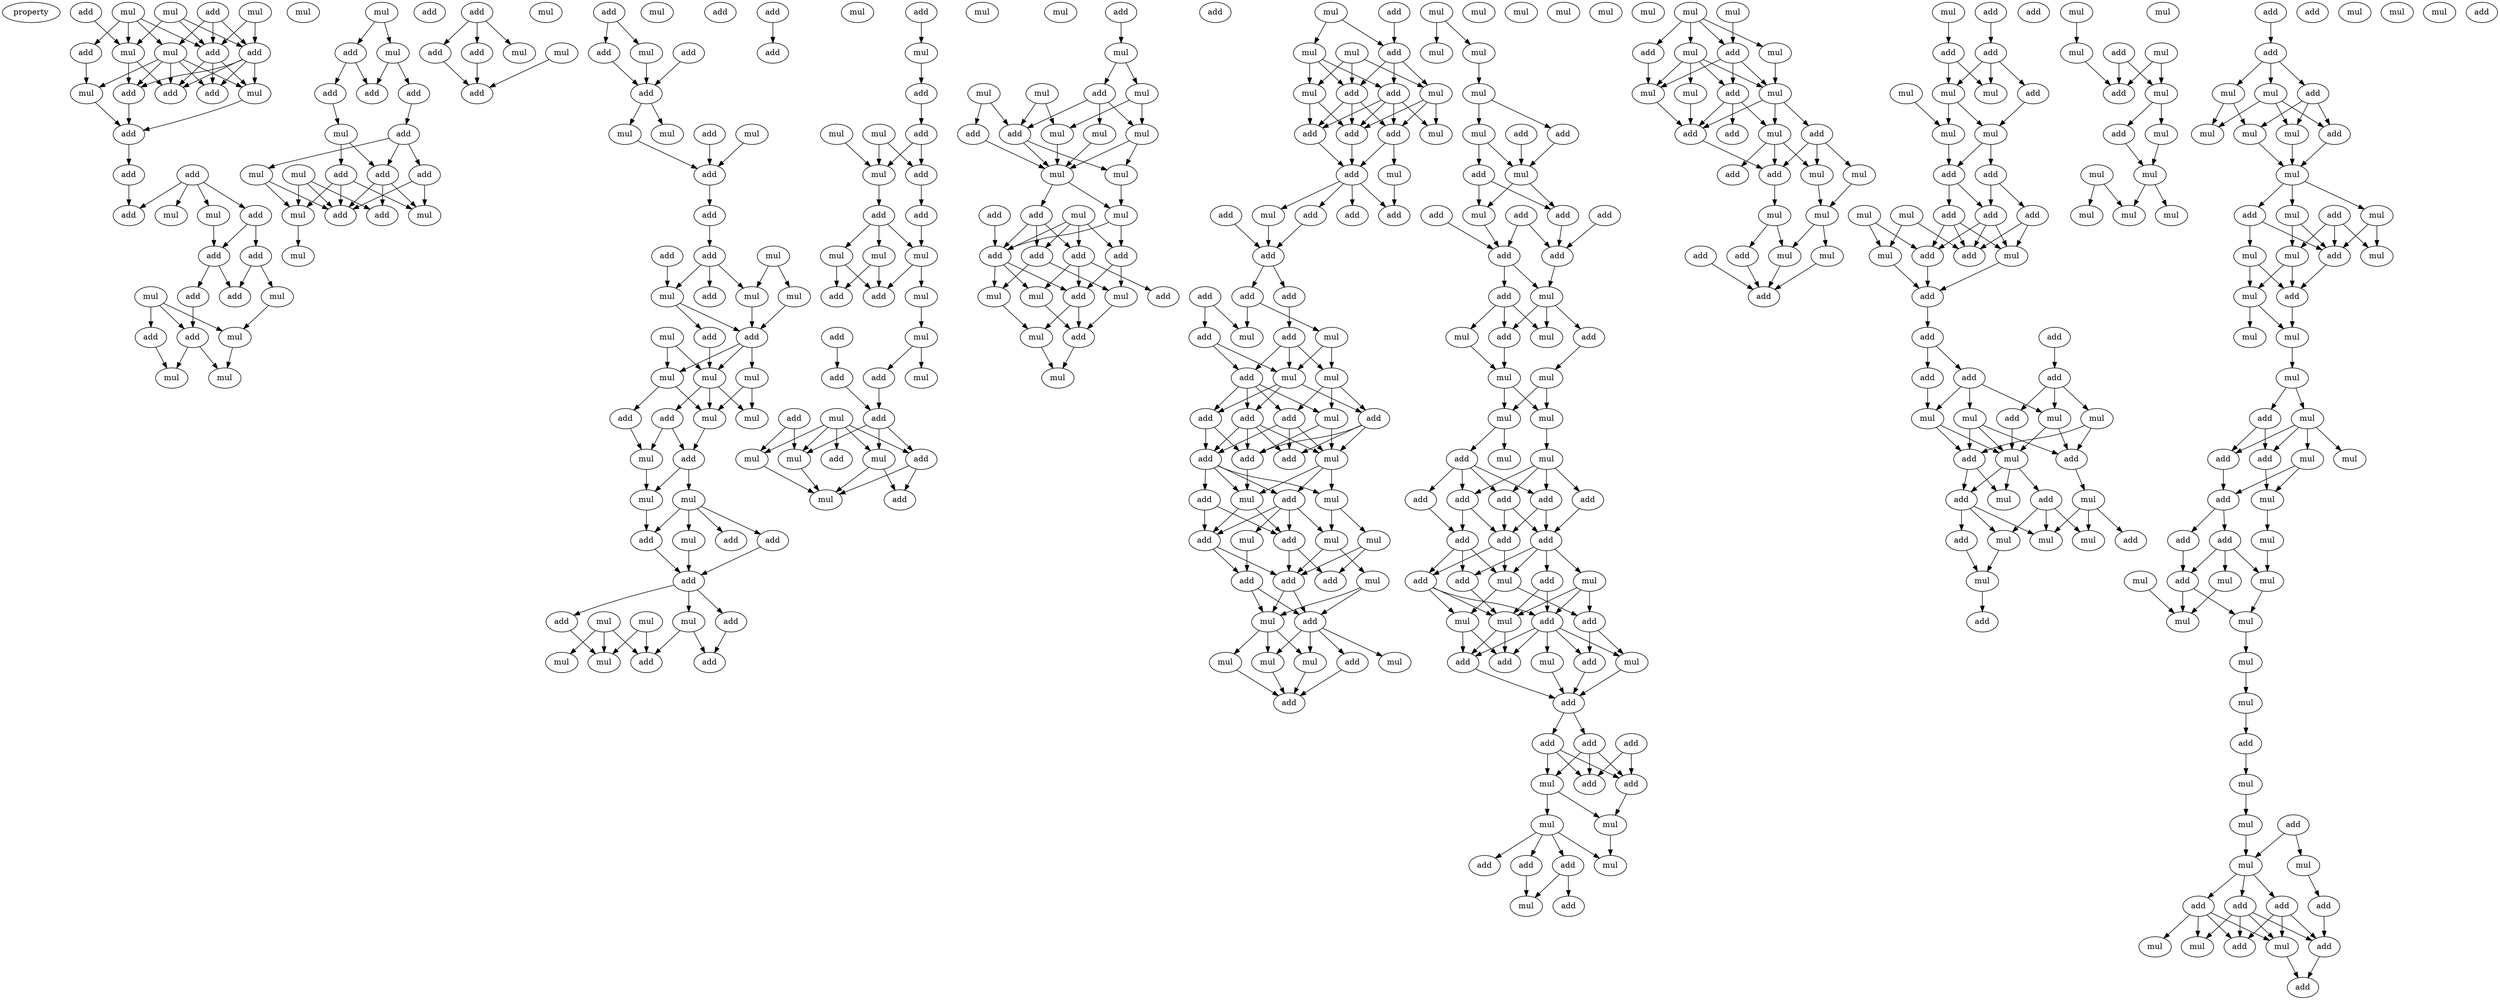 digraph {
    node [fontcolor=black]
    property [mul=2,lf=1.9]
    0 [ label = add ];
    1 [ label = mul ];
    2 [ label = add ];
    3 [ label = mul ];
    4 [ label = mul ];
    5 [ label = add ];
    6 [ label = mul ];
    7 [ label = add ];
    8 [ label = add ];
    9 [ label = mul ];
    10 [ label = add ];
    11 [ label = add ];
    12 [ label = add ];
    13 [ label = mul ];
    14 [ label = mul ];
    15 [ label = add ];
    16 [ label = add ];
    17 [ label = add ];
    18 [ label = mul ];
    19 [ label = add ];
    20 [ label = mul ];
    21 [ label = add ];
    22 [ label = add ];
    23 [ label = add ];
    24 [ label = add ];
    25 [ label = add ];
    26 [ label = mul ];
    27 [ label = mul ];
    28 [ label = add ];
    29 [ label = mul ];
    30 [ label = add ];
    31 [ label = mul ];
    32 [ label = mul ];
    33 [ label = mul ];
    34 [ label = mul ];
    35 [ label = add ];
    36 [ label = add ];
    37 [ label = mul ];
    38 [ label = add ];
    39 [ label = add ];
    40 [ label = add ];
    41 [ label = mul ];
    42 [ label = add ];
    43 [ label = mul ];
    44 [ label = add ];
    45 [ label = add ];
    46 [ label = add ];
    47 [ label = mul ];
    48 [ label = add ];
    49 [ label = add ];
    50 [ label = mul ];
    51 [ label = mul ];
    52 [ label = mul ];
    53 [ label = add ];
    54 [ label = mul ];
    55 [ label = add ];
    56 [ label = add ];
    57 [ label = mul ];
    58 [ label = mul ];
    59 [ label = add ];
    60 [ label = add ];
    61 [ label = add ];
    62 [ label = mul ];
    63 [ label = add ];
    64 [ label = add ];
    65 [ label = mul ];
    66 [ label = mul ];
    67 [ label = add ];
    68 [ label = mul ];
    69 [ label = mul ];
    70 [ label = add ];
    71 [ label = add ];
    72 [ label = mul ];
    73 [ label = add ];
    74 [ label = add ];
    75 [ label = mul ];
    76 [ label = mul ];
    77 [ label = add ];
    78 [ label = mul ];
    79 [ label = add ];
    80 [ label = mul ];
    81 [ label = add ];
    82 [ label = mul ];
    83 [ label = mul ];
    84 [ label = mul ];
    85 [ label = add ];
    86 [ label = add ];
    87 [ label = add ];
    88 [ label = mul ];
    89 [ label = mul ];
    90 [ label = add ];
    91 [ label = mul ];
    92 [ label = mul ];
    93 [ label = mul ];
    94 [ label = mul ];
    95 [ label = add ];
    96 [ label = add ];
    97 [ label = add ];
    98 [ label = add ];
    99 [ label = add ];
    100 [ label = mul ];
    101 [ label = add ];
    102 [ label = mul ];
    103 [ label = mul ];
    104 [ label = mul ];
    105 [ label = add ];
    106 [ label = mul ];
    107 [ label = add ];
    108 [ label = add ];
    109 [ label = mul ];
    110 [ label = add ];
    111 [ label = add ];
    112 [ label = mul ];
    113 [ label = add ];
    114 [ label = mul ];
    115 [ label = add ];
    116 [ label = mul ];
    117 [ label = mul ];
    118 [ label = add ];
    119 [ label = add ];
    120 [ label = add ];
    121 [ label = mul ];
    122 [ label = mul ];
    123 [ label = mul ];
    124 [ label = mul ];
    125 [ label = mul ];
    126 [ label = add ];
    127 [ label = add ];
    128 [ label = mul ];
    129 [ label = add ];
    130 [ label = add ];
    131 [ label = mul ];
    132 [ label = add ];
    133 [ label = add ];
    134 [ label = mul ];
    135 [ label = add ];
    136 [ label = mul ];
    137 [ label = mul ];
    138 [ label = add ];
    139 [ label = mul ];
    140 [ label = add ];
    141 [ label = mul ];
    142 [ label = add ];
    143 [ label = mul ];
    144 [ label = add ];
    145 [ label = mul ];
    146 [ label = mul ];
    147 [ label = add ];
    148 [ label = mul ];
    149 [ label = mul ];
    150 [ label = mul ];
    151 [ label = mul ];
    152 [ label = add ];
    153 [ label = add ];
    154 [ label = mul ];
    155 [ label = mul ];
    156 [ label = mul ];
    157 [ label = mul ];
    158 [ label = add ];
    159 [ label = add ];
    160 [ label = mul ];
    161 [ label = add ];
    162 [ label = add ];
    163 [ label = add ];
    164 [ label = add ];
    165 [ label = add ];
    166 [ label = mul ];
    167 [ label = add ];
    168 [ label = mul ];
    169 [ label = mul ];
    170 [ label = add ];
    171 [ label = mul ];
    172 [ label = add ];
    173 [ label = mul ];
    174 [ label = add ];
    175 [ label = mul ];
    176 [ label = mul ];
    177 [ label = mul ];
    178 [ label = add ];
    179 [ label = add ];
    180 [ label = mul ];
    181 [ label = add ];
    182 [ label = mul ];
    183 [ label = add ];
    184 [ label = add ];
    185 [ label = mul ];
    186 [ label = add ];
    187 [ label = add ];
    188 [ label = mul ];
    189 [ label = add ];
    190 [ label = add ];
    191 [ label = add ];
    192 [ label = mul ];
    193 [ label = add ];
    194 [ label = add ];
    195 [ label = add ];
    196 [ label = add ];
    197 [ label = add ];
    198 [ label = mul ];
    199 [ label = mul ];
    200 [ label = add ];
    201 [ label = add ];
    202 [ label = add ];
    203 [ label = mul ];
    204 [ label = mul ];
    205 [ label = mul ];
    206 [ label = add ];
    207 [ label = add ];
    208 [ label = add ];
    209 [ label = add ];
    210 [ label = mul ];
    211 [ label = add ];
    212 [ label = add ];
    213 [ label = add ];
    214 [ label = add ];
    215 [ label = mul ];
    216 [ label = mul ];
    217 [ label = add ];
    218 [ label = mul ];
    219 [ label = add ];
    220 [ label = mul ];
    221 [ label = mul ];
    222 [ label = add ];
    223 [ label = mul ];
    224 [ label = add ];
    225 [ label = add ];
    226 [ label = add ];
    227 [ label = add ];
    228 [ label = mul ];
    229 [ label = mul ];
    230 [ label = mul ];
    231 [ label = mul ];
    232 [ label = mul ];
    233 [ label = add ];
    234 [ label = add ];
    235 [ label = mul ];
    236 [ label = mul ];
    237 [ label = mul ];
    238 [ label = mul ];
    239 [ label = mul ];
    240 [ label = mul ];
    241 [ label = add ];
    242 [ label = add ];
    243 [ label = mul ];
    244 [ label = mul ];
    245 [ label = mul ];
    246 [ label = add ];
    247 [ label = add ];
    248 [ label = add ];
    249 [ label = add ];
    250 [ label = mul ];
    251 [ label = add ];
    252 [ label = add ];
    253 [ label = add ];
    254 [ label = add ];
    255 [ label = mul ];
    256 [ label = mul ];
    257 [ label = mul ];
    258 [ label = add ];
    259 [ label = add ];
    260 [ label = mul ];
    261 [ label = mul ];
    262 [ label = mul ];
    263 [ label = mul ];
    264 [ label = mul ];
    265 [ label = add ];
    266 [ label = mul ];
    267 [ label = add ];
    268 [ label = add ];
    269 [ label = add ];
    270 [ label = add ];
    271 [ label = add ];
    272 [ label = add ];
    273 [ label = add ];
    274 [ label = add ];
    275 [ label = mul ];
    276 [ label = add ];
    277 [ label = mul ];
    278 [ label = add ];
    279 [ label = add ];
    280 [ label = mul ];
    281 [ label = mul ];
    282 [ label = add ];
    283 [ label = add ];
    284 [ label = mul ];
    285 [ label = add ];
    286 [ label = add ];
    287 [ label = add ];
    288 [ label = mul ];
    289 [ label = add ];
    290 [ label = add ];
    291 [ label = mul ];
    292 [ label = add ];
    293 [ label = add ];
    294 [ label = mul ];
    295 [ label = add ];
    296 [ label = add ];
    297 [ label = mul ];
    298 [ label = mul ];
    299 [ label = add ];
    300 [ label = mul ];
    301 [ label = mul ];
    302 [ label = add ];
    303 [ label = add ];
    304 [ label = mul ];
    305 [ label = add ];
    306 [ label = mul ];
    307 [ label = mul ];
    308 [ label = add ];
    309 [ label = mul ];
    310 [ label = add ];
    311 [ label = mul ];
    312 [ label = mul ];
    313 [ label = mul ];
    314 [ label = mul ];
    315 [ label = add ];
    316 [ label = mul ];
    317 [ label = add ];
    318 [ label = add ];
    319 [ label = add ];
    320 [ label = mul ];
    321 [ label = mul ];
    322 [ label = add ];
    323 [ label = add ];
    324 [ label = mul ];
    325 [ label = mul ];
    326 [ label = add ];
    327 [ label = mul ];
    328 [ label = add ];
    329 [ label = mul ];
    330 [ label = add ];
    331 [ label = mul ];
    332 [ label = add ];
    333 [ label = add ];
    334 [ label = add ];
    335 [ label = mul ];
    336 [ label = add ];
    337 [ label = mul ];
    338 [ label = mul ];
    339 [ label = mul ];
    340 [ label = mul ];
    341 [ label = add ];
    342 [ label = add ];
    343 [ label = add ];
    344 [ label = mul ];
    345 [ label = mul ];
    346 [ label = add ];
    347 [ label = add ];
    348 [ label = add ];
    349 [ label = add ];
    350 [ label = mul ];
    351 [ label = mul ];
    352 [ label = add ];
    353 [ label = add ];
    354 [ label = add ];
    355 [ label = add ];
    356 [ label = add ];
    357 [ label = add ];
    358 [ label = add ];
    359 [ label = mul ];
    360 [ label = mul ];
    361 [ label = mul ];
    362 [ label = mul ];
    363 [ label = add ];
    364 [ label = add ];
    365 [ label = add ];
    366 [ label = mul ];
    367 [ label = mul ];
    368 [ label = mul ];
    369 [ label = add ];
    370 [ label = add ];
    371 [ label = add ];
    372 [ label = mul ];
    373 [ label = mul ];
    374 [ label = mul ];
    375 [ label = add ];
    376 [ label = mul ];
    377 [ label = mul ];
    378 [ label = add ];
    379 [ label = mul ];
    380 [ label = mul ];
    381 [ label = add ];
    382 [ label = mul ];
    383 [ label = add ];
    384 [ label = add ];
    385 [ label = mul ];
    386 [ label = mul ];
    387 [ label = mul ];
    388 [ label = mul ];
    389 [ label = mul ];
    390 [ label = mul ];
    391 [ label = mul ];
    392 [ label = add ];
    393 [ label = add ];
    394 [ label = add ];
    395 [ label = mul ];
    396 [ label = add ];
    397 [ label = mul ];
    398 [ label = mul ];
    399 [ label = mul ];
    400 [ label = mul ];
    401 [ label = add ];
    402 [ label = mul ];
    403 [ label = mul ];
    404 [ label = mul ];
    405 [ label = mul ];
    406 [ label = add ];
    407 [ label = add ];
    408 [ label = mul ];
    409 [ label = mul ];
    410 [ label = mul ];
    411 [ label = add ];
    412 [ label = mul ];
    413 [ label = add ];
    414 [ label = mul ];
    415 [ label = mul ];
    416 [ label = mul ];
    417 [ label = mul ];
    418 [ label = mul ];
    419 [ label = add ];
    420 [ label = add ];
    421 [ label = add ];
    422 [ label = mul ];
    423 [ label = mul ];
    424 [ label = mul ];
    425 [ label = add ];
    426 [ label = mul ];
    427 [ label = add ];
    428 [ label = add ];
    429 [ label = mul ];
    430 [ label = add ];
    431 [ label = mul ];
    432 [ label = mul ];
    433 [ label = mul ];
    434 [ label = mul ];
    435 [ label = mul ];
    436 [ label = mul ];
    437 [ label = mul ];
    438 [ label = add ];
    439 [ label = mul ];
    440 [ label = add ];
    441 [ label = add ];
    442 [ label = mul ];
    443 [ label = mul ];
    444 [ label = mul ];
    445 [ label = add ];
    446 [ label = add ];
    447 [ label = add ];
    448 [ label = add ];
    449 [ label = add ];
    450 [ label = mul ];
    451 [ label = mul ];
    452 [ label = mul ];
    453 [ label = add ];
    454 [ label = add ];
    0 -> 9 [ name = 0 ];
    1 -> 5 [ name = 1 ];
    1 -> 6 [ name = 2 ];
    1 -> 7 [ name = 3 ];
    1 -> 9 [ name = 4 ];
    2 -> 6 [ name = 5 ];
    2 -> 7 [ name = 6 ];
    2 -> 8 [ name = 7 ];
    3 -> 7 [ name = 8 ];
    3 -> 8 [ name = 9 ];
    4 -> 7 [ name = 10 ];
    4 -> 8 [ name = 11 ];
    4 -> 9 [ name = 12 ];
    5 -> 13 [ name = 13 ];
    6 -> 10 [ name = 14 ];
    6 -> 11 [ name = 15 ];
    6 -> 12 [ name = 16 ];
    6 -> 13 [ name = 17 ];
    6 -> 14 [ name = 18 ];
    7 -> 10 [ name = 19 ];
    7 -> 12 [ name = 20 ];
    7 -> 14 [ name = 21 ];
    8 -> 10 [ name = 22 ];
    8 -> 11 [ name = 23 ];
    8 -> 12 [ name = 24 ];
    8 -> 14 [ name = 25 ];
    9 -> 11 [ name = 26 ];
    9 -> 12 [ name = 27 ];
    11 -> 15 [ name = 28 ];
    13 -> 15 [ name = 29 ];
    14 -> 15 [ name = 30 ];
    15 -> 17 [ name = 31 ];
    16 -> 18 [ name = 32 ];
    16 -> 19 [ name = 33 ];
    16 -> 20 [ name = 34 ];
    16 -> 21 [ name = 35 ];
    17 -> 21 [ name = 36 ];
    19 -> 22 [ name = 37 ];
    19 -> 23 [ name = 38 ];
    20 -> 23 [ name = 39 ];
    22 -> 24 [ name = 40 ];
    22 -> 27 [ name = 41 ];
    23 -> 24 [ name = 42 ];
    23 -> 25 [ name = 43 ];
    25 -> 30 [ name = 44 ];
    26 -> 28 [ name = 45 ];
    26 -> 29 [ name = 46 ];
    26 -> 30 [ name = 47 ];
    27 -> 29 [ name = 48 ];
    28 -> 31 [ name = 49 ];
    29 -> 32 [ name = 50 ];
    30 -> 31 [ name = 51 ];
    30 -> 32 [ name = 52 ];
    34 -> 36 [ name = 53 ];
    34 -> 37 [ name = 54 ];
    36 -> 38 [ name = 55 ];
    36 -> 39 [ name = 56 ];
    37 -> 39 [ name = 57 ];
    37 -> 40 [ name = 58 ];
    38 -> 41 [ name = 59 ];
    40 -> 42 [ name = 60 ];
    41 -> 44 [ name = 61 ];
    41 -> 46 [ name = 62 ];
    42 -> 43 [ name = 63 ];
    42 -> 44 [ name = 64 ];
    42 -> 45 [ name = 65 ];
    43 -> 49 [ name = 66 ];
    43 -> 51 [ name = 67 ];
    44 -> 48 [ name = 68 ];
    44 -> 49 [ name = 69 ];
    44 -> 50 [ name = 70 ];
    45 -> 49 [ name = 71 ];
    45 -> 50 [ name = 72 ];
    46 -> 49 [ name = 73 ];
    46 -> 50 [ name = 74 ];
    46 -> 51 [ name = 75 ];
    47 -> 48 [ name = 76 ];
    47 -> 49 [ name = 77 ];
    47 -> 51 [ name = 78 ];
    51 -> 52 [ name = 79 ];
    53 -> 55 [ name = 80 ];
    53 -> 56 [ name = 81 ];
    53 -> 58 [ name = 82 ];
    55 -> 59 [ name = 83 ];
    56 -> 59 [ name = 84 ];
    57 -> 59 [ name = 85 ];
    60 -> 62 [ name = 86 ];
    60 -> 63 [ name = 87 ];
    61 -> 64 [ name = 88 ];
    62 -> 64 [ name = 89 ];
    63 -> 64 [ name = 90 ];
    64 -> 65 [ name = 91 ];
    64 -> 69 [ name = 92 ];
    65 -> 70 [ name = 93 ];
    67 -> 70 [ name = 94 ];
    68 -> 70 [ name = 95 ];
    70 -> 71 [ name = 96 ];
    71 -> 74 [ name = 97 ];
    72 -> 75 [ name = 98 ];
    72 -> 76 [ name = 99 ];
    73 -> 78 [ name = 100 ];
    74 -> 76 [ name = 101 ];
    74 -> 77 [ name = 102 ];
    74 -> 78 [ name = 103 ];
    75 -> 81 [ name = 104 ];
    76 -> 81 [ name = 105 ];
    78 -> 79 [ name = 106 ];
    78 -> 81 [ name = 107 ];
    79 -> 84 [ name = 108 ];
    80 -> 83 [ name = 109 ];
    80 -> 84 [ name = 110 ];
    81 -> 82 [ name = 111 ];
    81 -> 83 [ name = 112 ];
    81 -> 84 [ name = 113 ];
    82 -> 88 [ name = 114 ];
    82 -> 89 [ name = 115 ];
    83 -> 86 [ name = 116 ];
    83 -> 88 [ name = 117 ];
    84 -> 85 [ name = 118 ];
    84 -> 88 [ name = 119 ];
    84 -> 89 [ name = 120 ];
    85 -> 90 [ name = 121 ];
    85 -> 91 [ name = 122 ];
    86 -> 91 [ name = 123 ];
    88 -> 90 [ name = 124 ];
    90 -> 92 [ name = 125 ];
    90 -> 93 [ name = 126 ];
    91 -> 93 [ name = 127 ];
    92 -> 94 [ name = 128 ];
    92 -> 95 [ name = 129 ];
    92 -> 96 [ name = 130 ];
    92 -> 97 [ name = 131 ];
    93 -> 95 [ name = 132 ];
    94 -> 98 [ name = 133 ];
    95 -> 98 [ name = 134 ];
    97 -> 98 [ name = 135 ];
    98 -> 99 [ name = 136 ];
    98 -> 100 [ name = 137 ];
    98 -> 101 [ name = 138 ];
    99 -> 107 [ name = 139 ];
    100 -> 105 [ name = 140 ];
    100 -> 107 [ name = 141 ];
    101 -> 104 [ name = 142 ];
    102 -> 104 [ name = 143 ];
    102 -> 105 [ name = 144 ];
    103 -> 104 [ name = 145 ];
    103 -> 105 [ name = 146 ];
    103 -> 106 [ name = 147 ];
    108 -> 111 [ name = 148 ];
    110 -> 112 [ name = 149 ];
    112 -> 113 [ name = 150 ];
    113 -> 115 [ name = 151 ];
    114 -> 117 [ name = 152 ];
    115 -> 117 [ name = 153 ];
    115 -> 118 [ name = 154 ];
    116 -> 117 [ name = 155 ];
    116 -> 118 [ name = 156 ];
    117 -> 119 [ name = 157 ];
    118 -> 120 [ name = 158 ];
    119 -> 121 [ name = 159 ];
    119 -> 122 [ name = 160 ];
    119 -> 124 [ name = 161 ];
    120 -> 122 [ name = 162 ];
    121 -> 126 [ name = 163 ];
    121 -> 127 [ name = 164 ];
    122 -> 125 [ name = 165 ];
    122 -> 127 [ name = 166 ];
    124 -> 126 [ name = 167 ];
    124 -> 127 [ name = 168 ];
    125 -> 128 [ name = 169 ];
    128 -> 130 [ name = 170 ];
    128 -> 131 [ name = 171 ];
    129 -> 132 [ name = 172 ];
    130 -> 133 [ name = 173 ];
    132 -> 133 [ name = 174 ];
    133 -> 136 [ name = 175 ];
    133 -> 139 [ name = 176 ];
    133 -> 140 [ name = 177 ];
    134 -> 136 [ name = 178 ];
    134 -> 137 [ name = 179 ];
    134 -> 138 [ name = 180 ];
    134 -> 139 [ name = 181 ];
    134 -> 140 [ name = 182 ];
    135 -> 137 [ name = 183 ];
    135 -> 139 [ name = 184 ];
    136 -> 141 [ name = 185 ];
    136 -> 142 [ name = 186 ];
    137 -> 141 [ name = 187 ];
    139 -> 141 [ name = 188 ];
    140 -> 141 [ name = 189 ];
    140 -> 142 [ name = 190 ];
    144 -> 145 [ name = 191 ];
    145 -> 147 [ name = 192 ];
    145 -> 148 [ name = 193 ];
    146 -> 152 [ name = 194 ];
    146 -> 153 [ name = 195 ];
    147 -> 150 [ name = 196 ];
    147 -> 152 [ name = 197 ];
    147 -> 154 [ name = 198 ];
    148 -> 150 [ name = 199 ];
    148 -> 151 [ name = 200 ];
    149 -> 151 [ name = 201 ];
    149 -> 152 [ name = 202 ];
    150 -> 155 [ name = 203 ];
    150 -> 156 [ name = 204 ];
    151 -> 156 [ name = 205 ];
    152 -> 155 [ name = 206 ];
    152 -> 156 [ name = 207 ];
    153 -> 156 [ name = 208 ];
    154 -> 156 [ name = 209 ];
    155 -> 160 [ name = 210 ];
    156 -> 159 [ name = 211 ];
    156 -> 160 [ name = 212 ];
    157 -> 161 [ name = 213 ];
    157 -> 162 [ name = 214 ];
    157 -> 163 [ name = 215 ];
    157 -> 164 [ name = 216 ];
    158 -> 163 [ name = 217 ];
    159 -> 161 [ name = 218 ];
    159 -> 162 [ name = 219 ];
    159 -> 163 [ name = 220 ];
    160 -> 163 [ name = 221 ];
    160 -> 164 [ name = 222 ];
    161 -> 166 [ name = 223 ];
    161 -> 169 [ name = 224 ];
    162 -> 165 [ name = 225 ];
    162 -> 167 [ name = 226 ];
    162 -> 168 [ name = 227 ];
    163 -> 165 [ name = 228 ];
    163 -> 166 [ name = 229 ];
    163 -> 168 [ name = 230 ];
    164 -> 165 [ name = 231 ];
    164 -> 169 [ name = 232 ];
    165 -> 170 [ name = 233 ];
    165 -> 171 [ name = 234 ];
    166 -> 171 [ name = 235 ];
    168 -> 170 [ name = 236 ];
    169 -> 170 [ name = 237 ];
    170 -> 173 [ name = 238 ];
    171 -> 173 [ name = 239 ];
    174 -> 178 [ name = 240 ];
    175 -> 177 [ name = 241 ];
    175 -> 178 [ name = 242 ];
    176 -> 179 [ name = 243 ];
    176 -> 180 [ name = 244 ];
    176 -> 182 [ name = 245 ];
    177 -> 179 [ name = 246 ];
    177 -> 180 [ name = 247 ];
    177 -> 181 [ name = 248 ];
    178 -> 179 [ name = 249 ];
    178 -> 181 [ name = 250 ];
    178 -> 182 [ name = 251 ];
    179 -> 183 [ name = 252 ];
    179 -> 184 [ name = 253 ];
    179 -> 186 [ name = 254 ];
    180 -> 183 [ name = 255 ];
    180 -> 186 [ name = 256 ];
    181 -> 183 [ name = 257 ];
    181 -> 184 [ name = 258 ];
    181 -> 185 [ name = 259 ];
    181 -> 186 [ name = 260 ];
    182 -> 183 [ name = 261 ];
    182 -> 184 [ name = 262 ];
    182 -> 185 [ name = 263 ];
    183 -> 187 [ name = 264 ];
    184 -> 187 [ name = 265 ];
    184 -> 188 [ name = 266 ];
    186 -> 187 [ name = 267 ];
    187 -> 189 [ name = 268 ];
    187 -> 191 [ name = 269 ];
    187 -> 192 [ name = 270 ];
    187 -> 193 [ name = 271 ];
    188 -> 189 [ name = 272 ];
    190 -> 194 [ name = 273 ];
    192 -> 194 [ name = 274 ];
    193 -> 194 [ name = 275 ];
    194 -> 195 [ name = 276 ];
    194 -> 196 [ name = 277 ];
    195 -> 200 [ name = 278 ];
    196 -> 198 [ name = 279 ];
    196 -> 199 [ name = 280 ];
    197 -> 198 [ name = 281 ];
    197 -> 201 [ name = 282 ];
    199 -> 203 [ name = 283 ];
    199 -> 204 [ name = 284 ];
    200 -> 202 [ name = 285 ];
    200 -> 203 [ name = 286 ];
    200 -> 204 [ name = 287 ];
    201 -> 202 [ name = 288 ];
    201 -> 203 [ name = 289 ];
    202 -> 205 [ name = 290 ];
    202 -> 206 [ name = 291 ];
    202 -> 207 [ name = 292 ];
    202 -> 208 [ name = 293 ];
    203 -> 206 [ name = 294 ];
    203 -> 208 [ name = 295 ];
    203 -> 209 [ name = 296 ];
    204 -> 205 [ name = 297 ];
    204 -> 207 [ name = 298 ];
    204 -> 209 [ name = 299 ];
    205 -> 210 [ name = 300 ];
    205 -> 213 [ name = 301 ];
    206 -> 210 [ name = 302 ];
    206 -> 211 [ name = 303 ];
    206 -> 212 [ name = 304 ];
    206 -> 213 [ name = 305 ];
    207 -> 210 [ name = 306 ];
    207 -> 211 [ name = 307 ];
    207 -> 212 [ name = 308 ];
    208 -> 211 [ name = 309 ];
    208 -> 213 [ name = 310 ];
    209 -> 210 [ name = 311 ];
    209 -> 212 [ name = 312 ];
    209 -> 213 [ name = 313 ];
    210 -> 215 [ name = 314 ];
    210 -> 216 [ name = 315 ];
    210 -> 217 [ name = 316 ];
    211 -> 214 [ name = 317 ];
    211 -> 215 [ name = 318 ];
    211 -> 216 [ name = 319 ];
    211 -> 217 [ name = 320 ];
    213 -> 216 [ name = 321 ];
    214 -> 219 [ name = 322 ];
    214 -> 222 [ name = 323 ];
    215 -> 220 [ name = 324 ];
    215 -> 221 [ name = 325 ];
    216 -> 219 [ name = 326 ];
    216 -> 222 [ name = 327 ];
    217 -> 218 [ name = 328 ];
    217 -> 219 [ name = 329 ];
    217 -> 220 [ name = 330 ];
    217 -> 222 [ name = 331 ];
    218 -> 224 [ name = 332 ];
    219 -> 224 [ name = 333 ];
    219 -> 226 [ name = 334 ];
    220 -> 223 [ name = 335 ];
    220 -> 226 [ name = 336 ];
    221 -> 225 [ name = 337 ];
    221 -> 226 [ name = 338 ];
    222 -> 225 [ name = 339 ];
    222 -> 226 [ name = 340 ];
    223 -> 227 [ name = 341 ];
    223 -> 228 [ name = 342 ];
    224 -> 227 [ name = 343 ];
    224 -> 228 [ name = 344 ];
    226 -> 227 [ name = 345 ];
    226 -> 228 [ name = 346 ];
    227 -> 229 [ name = 347 ];
    227 -> 230 [ name = 348 ];
    227 -> 232 [ name = 349 ];
    227 -> 233 [ name = 350 ];
    228 -> 229 [ name = 351 ];
    228 -> 231 [ name = 352 ];
    228 -> 232 [ name = 353 ];
    229 -> 234 [ name = 354 ];
    231 -> 234 [ name = 355 ];
    232 -> 234 [ name = 356 ];
    233 -> 234 [ name = 357 ];
    235 -> 237 [ name = 358 ];
    235 -> 239 [ name = 359 ];
    239 -> 240 [ name = 360 ];
    240 -> 242 [ name = 361 ];
    240 -> 243 [ name = 362 ];
    241 -> 245 [ name = 363 ];
    242 -> 245 [ name = 364 ];
    243 -> 245 [ name = 365 ];
    243 -> 246 [ name = 366 ];
    245 -> 250 [ name = 367 ];
    245 -> 251 [ name = 368 ];
    246 -> 250 [ name = 369 ];
    246 -> 251 [ name = 370 ];
    247 -> 252 [ name = 371 ];
    247 -> 253 [ name = 372 ];
    248 -> 252 [ name = 373 ];
    249 -> 253 [ name = 374 ];
    250 -> 252 [ name = 375 ];
    251 -> 253 [ name = 376 ];
    252 -> 254 [ name = 377 ];
    252 -> 255 [ name = 378 ];
    253 -> 255 [ name = 379 ];
    254 -> 256 [ name = 380 ];
    254 -> 257 [ name = 381 ];
    254 -> 258 [ name = 382 ];
    255 -> 256 [ name = 383 ];
    255 -> 258 [ name = 384 ];
    255 -> 259 [ name = 385 ];
    257 -> 261 [ name = 386 ];
    258 -> 261 [ name = 387 ];
    259 -> 260 [ name = 388 ];
    260 -> 262 [ name = 389 ];
    260 -> 263 [ name = 390 ];
    261 -> 262 [ name = 391 ];
    261 -> 263 [ name = 392 ];
    262 -> 264 [ name = 393 ];
    262 -> 265 [ name = 394 ];
    263 -> 266 [ name = 395 ];
    265 -> 267 [ name = 396 ];
    265 -> 268 [ name = 397 ];
    265 -> 269 [ name = 398 ];
    265 -> 270 [ name = 399 ];
    266 -> 267 [ name = 400 ];
    266 -> 268 [ name = 401 ];
    266 -> 270 [ name = 402 ];
    266 -> 271 [ name = 403 ];
    267 -> 272 [ name = 404 ];
    267 -> 273 [ name = 405 ];
    268 -> 273 [ name = 406 ];
    268 -> 274 [ name = 407 ];
    269 -> 272 [ name = 408 ];
    270 -> 273 [ name = 409 ];
    270 -> 274 [ name = 410 ];
    271 -> 274 [ name = 411 ];
    272 -> 275 [ name = 412 ];
    272 -> 276 [ name = 413 ];
    272 -> 279 [ name = 414 ];
    273 -> 275 [ name = 415 ];
    273 -> 279 [ name = 416 ];
    274 -> 275 [ name = 417 ];
    274 -> 276 [ name = 418 ];
    274 -> 277 [ name = 419 ];
    274 -> 278 [ name = 420 ];
    275 -> 280 [ name = 421 ];
    275 -> 283 [ name = 422 ];
    276 -> 281 [ name = 423 ];
    277 -> 281 [ name = 424 ];
    277 -> 282 [ name = 425 ];
    277 -> 283 [ name = 426 ];
    278 -> 281 [ name = 427 ];
    278 -> 282 [ name = 428 ];
    279 -> 280 [ name = 429 ];
    279 -> 281 [ name = 430 ];
    279 -> 282 [ name = 431 ];
    280 -> 285 [ name = 432 ];
    280 -> 287 [ name = 433 ];
    281 -> 285 [ name = 434 ];
    281 -> 287 [ name = 435 ];
    282 -> 284 [ name = 436 ];
    282 -> 285 [ name = 437 ];
    282 -> 286 [ name = 438 ];
    282 -> 287 [ name = 439 ];
    282 -> 288 [ name = 440 ];
    283 -> 286 [ name = 441 ];
    283 -> 288 [ name = 442 ];
    284 -> 289 [ name = 443 ];
    286 -> 289 [ name = 444 ];
    287 -> 289 [ name = 445 ];
    288 -> 289 [ name = 446 ];
    289 -> 292 [ name = 447 ];
    289 -> 293 [ name = 448 ];
    290 -> 295 [ name = 449 ];
    290 -> 296 [ name = 450 ];
    292 -> 294 [ name = 451 ];
    292 -> 295 [ name = 452 ];
    292 -> 296 [ name = 453 ];
    293 -> 294 [ name = 454 ];
    293 -> 295 [ name = 455 ];
    293 -> 296 [ name = 456 ];
    294 -> 297 [ name = 457 ];
    294 -> 298 [ name = 458 ];
    296 -> 297 [ name = 459 ];
    297 -> 300 [ name = 460 ];
    298 -> 299 [ name = 461 ];
    298 -> 300 [ name = 462 ];
    298 -> 302 [ name = 463 ];
    298 -> 303 [ name = 464 ];
    299 -> 304 [ name = 465 ];
    299 -> 305 [ name = 466 ];
    302 -> 304 [ name = 467 ];
    306 -> 308 [ name = 468 ];
    307 -> 308 [ name = 469 ];
    307 -> 309 [ name = 470 ];
    307 -> 310 [ name = 471 ];
    307 -> 311 [ name = 472 ];
    308 -> 312 [ name = 473 ];
    308 -> 313 [ name = 474 ];
    308 -> 315 [ name = 475 ];
    309 -> 312 [ name = 476 ];
    310 -> 313 [ name = 477 ];
    311 -> 312 [ name = 478 ];
    311 -> 313 [ name = 479 ];
    311 -> 314 [ name = 480 ];
    311 -> 315 [ name = 481 ];
    312 -> 316 [ name = 482 ];
    312 -> 318 [ name = 483 ];
    312 -> 319 [ name = 484 ];
    313 -> 319 [ name = 485 ];
    314 -> 319 [ name = 486 ];
    315 -> 316 [ name = 487 ];
    315 -> 317 [ name = 488 ];
    315 -> 319 [ name = 489 ];
    316 -> 321 [ name = 490 ];
    316 -> 322 [ name = 491 ];
    316 -> 323 [ name = 492 ];
    318 -> 320 [ name = 493 ];
    318 -> 321 [ name = 494 ];
    318 -> 322 [ name = 495 ];
    319 -> 322 [ name = 496 ];
    320 -> 324 [ name = 497 ];
    321 -> 324 [ name = 498 ];
    322 -> 325 [ name = 499 ];
    324 -> 327 [ name = 500 ];
    324 -> 329 [ name = 501 ];
    325 -> 327 [ name = 502 ];
    325 -> 328 [ name = 503 ];
    326 -> 330 [ name = 504 ];
    327 -> 330 [ name = 505 ];
    328 -> 330 [ name = 506 ];
    329 -> 330 [ name = 507 ];
    331 -> 333 [ name = 508 ];
    332 -> 334 [ name = 509 ];
    333 -> 335 [ name = 510 ];
    333 -> 338 [ name = 511 ];
    334 -> 335 [ name = 512 ];
    334 -> 336 [ name = 513 ];
    334 -> 338 [ name = 514 ];
    335 -> 339 [ name = 515 ];
    335 -> 340 [ name = 516 ];
    336 -> 340 [ name = 517 ];
    337 -> 339 [ name = 518 ];
    339 -> 341 [ name = 519 ];
    340 -> 341 [ name = 520 ];
    340 -> 342 [ name = 521 ];
    341 -> 343 [ name = 522 ];
    341 -> 347 [ name = 523 ];
    342 -> 346 [ name = 524 ];
    342 -> 347 [ name = 525 ];
    343 -> 349 [ name = 526 ];
    343 -> 350 [ name = 527 ];
    343 -> 352 [ name = 528 ];
    344 -> 349 [ name = 529 ];
    344 -> 351 [ name = 530 ];
    345 -> 351 [ name = 531 ];
    345 -> 352 [ name = 532 ];
    346 -> 349 [ name = 533 ];
    346 -> 350 [ name = 534 ];
    347 -> 349 [ name = 535 ];
    347 -> 350 [ name = 536 ];
    347 -> 352 [ name = 537 ];
    350 -> 353 [ name = 538 ];
    351 -> 353 [ name = 539 ];
    352 -> 353 [ name = 540 ];
    353 -> 354 [ name = 541 ];
    354 -> 356 [ name = 542 ];
    354 -> 358 [ name = 543 ];
    355 -> 357 [ name = 544 ];
    356 -> 359 [ name = 545 ];
    356 -> 360 [ name = 546 ];
    356 -> 362 [ name = 547 ];
    357 -> 359 [ name = 548 ];
    357 -> 361 [ name = 549 ];
    357 -> 363 [ name = 550 ];
    358 -> 362 [ name = 551 ];
    359 -> 364 [ name = 552 ];
    359 -> 366 [ name = 553 ];
    360 -> 364 [ name = 554 ];
    360 -> 365 [ name = 555 ];
    360 -> 366 [ name = 556 ];
    361 -> 364 [ name = 557 ];
    361 -> 365 [ name = 558 ];
    362 -> 365 [ name = 559 ];
    362 -> 366 [ name = 560 ];
    363 -> 366 [ name = 561 ];
    364 -> 368 [ name = 562 ];
    365 -> 367 [ name = 563 ];
    365 -> 370 [ name = 564 ];
    366 -> 367 [ name = 565 ];
    366 -> 369 [ name = 566 ];
    366 -> 370 [ name = 567 ];
    368 -> 371 [ name = 568 ];
    368 -> 372 [ name = 569 ];
    368 -> 374 [ name = 570 ];
    369 -> 372 [ name = 571 ];
    369 -> 373 [ name = 572 ];
    369 -> 374 [ name = 573 ];
    370 -> 373 [ name = 574 ];
    370 -> 374 [ name = 575 ];
    370 -> 375 [ name = 576 ];
    373 -> 376 [ name = 577 ];
    375 -> 376 [ name = 578 ];
    376 -> 378 [ name = 579 ];
    377 -> 380 [ name = 580 ];
    379 -> 382 [ name = 581 ];
    379 -> 383 [ name = 582 ];
    380 -> 383 [ name = 583 ];
    381 -> 382 [ name = 584 ];
    381 -> 383 [ name = 585 ];
    382 -> 384 [ name = 586 ];
    382 -> 386 [ name = 587 ];
    384 -> 387 [ name = 588 ];
    386 -> 387 [ name = 589 ];
    387 -> 389 [ name = 590 ];
    387 -> 390 [ name = 591 ];
    388 -> 389 [ name = 592 ];
    388 -> 391 [ name = 593 ];
    392 -> 394 [ name = 594 ];
    394 -> 395 [ name = 595 ];
    394 -> 396 [ name = 596 ];
    394 -> 397 [ name = 597 ];
    395 -> 399 [ name = 598 ];
    395 -> 402 [ name = 599 ];
    396 -> 398 [ name = 600 ];
    396 -> 401 [ name = 601 ];
    396 -> 402 [ name = 602 ];
    397 -> 398 [ name = 603 ];
    397 -> 399 [ name = 604 ];
    397 -> 401 [ name = 605 ];
    398 -> 403 [ name = 606 ];
    401 -> 403 [ name = 607 ];
    402 -> 403 [ name = 608 ];
    403 -> 404 [ name = 609 ];
    403 -> 405 [ name = 610 ];
    403 -> 406 [ name = 611 ];
    404 -> 409 [ name = 612 ];
    404 -> 411 [ name = 613 ];
    405 -> 410 [ name = 614 ];
    405 -> 411 [ name = 615 ];
    406 -> 408 [ name = 616 ];
    406 -> 411 [ name = 617 ];
    407 -> 409 [ name = 618 ];
    407 -> 410 [ name = 619 ];
    407 -> 411 [ name = 620 ];
    408 -> 412 [ name = 621 ];
    408 -> 413 [ name = 622 ];
    410 -> 412 [ name = 623 ];
    410 -> 413 [ name = 624 ];
    411 -> 413 [ name = 625 ];
    412 -> 414 [ name = 626 ];
    412 -> 416 [ name = 627 ];
    413 -> 416 [ name = 628 ];
    416 -> 417 [ name = 629 ];
    417 -> 418 [ name = 630 ];
    417 -> 419 [ name = 631 ];
    418 -> 420 [ name = 632 ];
    418 -> 421 [ name = 633 ];
    418 -> 422 [ name = 634 ];
    418 -> 423 [ name = 635 ];
    419 -> 420 [ name = 636 ];
    419 -> 421 [ name = 637 ];
    420 -> 425 [ name = 638 ];
    421 -> 424 [ name = 639 ];
    423 -> 424 [ name = 640 ];
    423 -> 425 [ name = 641 ];
    424 -> 426 [ name = 642 ];
    425 -> 427 [ name = 643 ];
    425 -> 428 [ name = 644 ];
    426 -> 429 [ name = 645 ];
    427 -> 429 [ name = 646 ];
    427 -> 430 [ name = 647 ];
    427 -> 432 [ name = 648 ];
    428 -> 430 [ name = 649 ];
    429 -> 433 [ name = 650 ];
    430 -> 433 [ name = 651 ];
    430 -> 434 [ name = 652 ];
    431 -> 434 [ name = 653 ];
    432 -> 434 [ name = 654 ];
    433 -> 435 [ name = 655 ];
    435 -> 437 [ name = 656 ];
    437 -> 438 [ name = 657 ];
    438 -> 439 [ name = 658 ];
    439 -> 442 [ name = 659 ];
    441 -> 443 [ name = 660 ];
    441 -> 444 [ name = 661 ];
    442 -> 444 [ name = 662 ];
    443 -> 448 [ name = 663 ];
    444 -> 445 [ name = 664 ];
    444 -> 446 [ name = 665 ];
    444 -> 447 [ name = 666 ];
    445 -> 449 [ name = 667 ];
    445 -> 451 [ name = 668 ];
    445 -> 452 [ name = 669 ];
    445 -> 453 [ name = 670 ];
    446 -> 450 [ name = 671 ];
    446 -> 451 [ name = 672 ];
    446 -> 452 [ name = 673 ];
    446 -> 453 [ name = 674 ];
    447 -> 449 [ name = 675 ];
    447 -> 452 [ name = 676 ];
    447 -> 453 [ name = 677 ];
    448 -> 449 [ name = 678 ];
    449 -> 454 [ name = 679 ];
    452 -> 454 [ name = 680 ];
}

